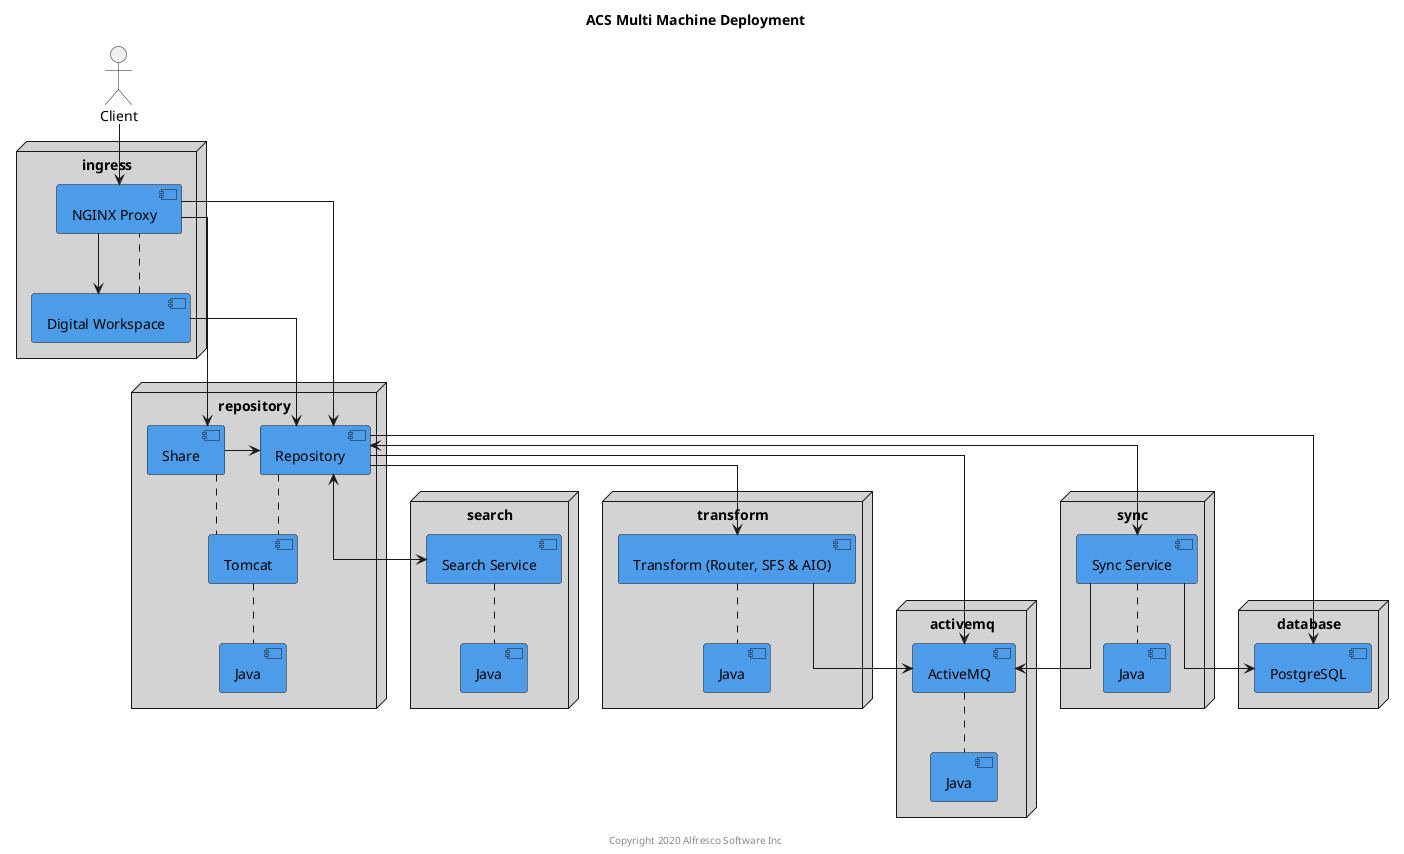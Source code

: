 @startuml

Title: ACS Multi Machine Deployment

skinparam componentStyle uml2
skinparam linetype ortho
skinparam rectangle {
    BorderStyle dashed
}

actor Client

node "ingress" as ingressnode #lightgrey {
    component "NGINX Proxy" as proxy #4d9cea
    component "Digital Workspace" as adw #4d9cea
}

node "repository" as reponode #lightgrey {
    component "Repository" as repo #4d9cea
    component "Share" as share #4d9cea
    component "Tomcat" as tomcat  #4d9cea
    component "Java" as repojava #4d9cea
}

node "search" as searchnode #lightgrey {
    component "Search Service" as search #4d9cea
    component "Java" as searchjava #4d9cea
}

node "transform" as transformnode #lightgrey {
    component "Transform (Router, SFS & AIO)" as transform #4d9cea
    component "Java" as transformjava #4d9cea
}

node "sync" as syncnode #lightgrey {
    component "Sync Service" as sync #4d9cea
    component "Java" as syncjava #4d9cea
}

node "activemq" as amqnode #lightgrey {
    component "ActiveMQ" as amq #4d9cea
    component "Java" as amqjava #4d9cea
}

node "database" as dbnode #lightgrey {
    component "PostgreSQL" as psql #4d9cea
}

adw .. proxy
repo .. tomcat
share .. tomcat
tomcat .. repojava
search .. searchjava
transform .. transformjava
sync .. syncjava
amq .. amqjava

Client --> proxy

proxy --> repo
proxy --> share
proxy --> adw

share -right-> repo
adw --> repo

repo --> psql
repo --> transform
repo --> amq
repo <--> search
repo <--> sync

transform --> amq

sync --> amq
sync --> psql

center footer Copyright 2020 Alfresco Software Inc

@enduml
